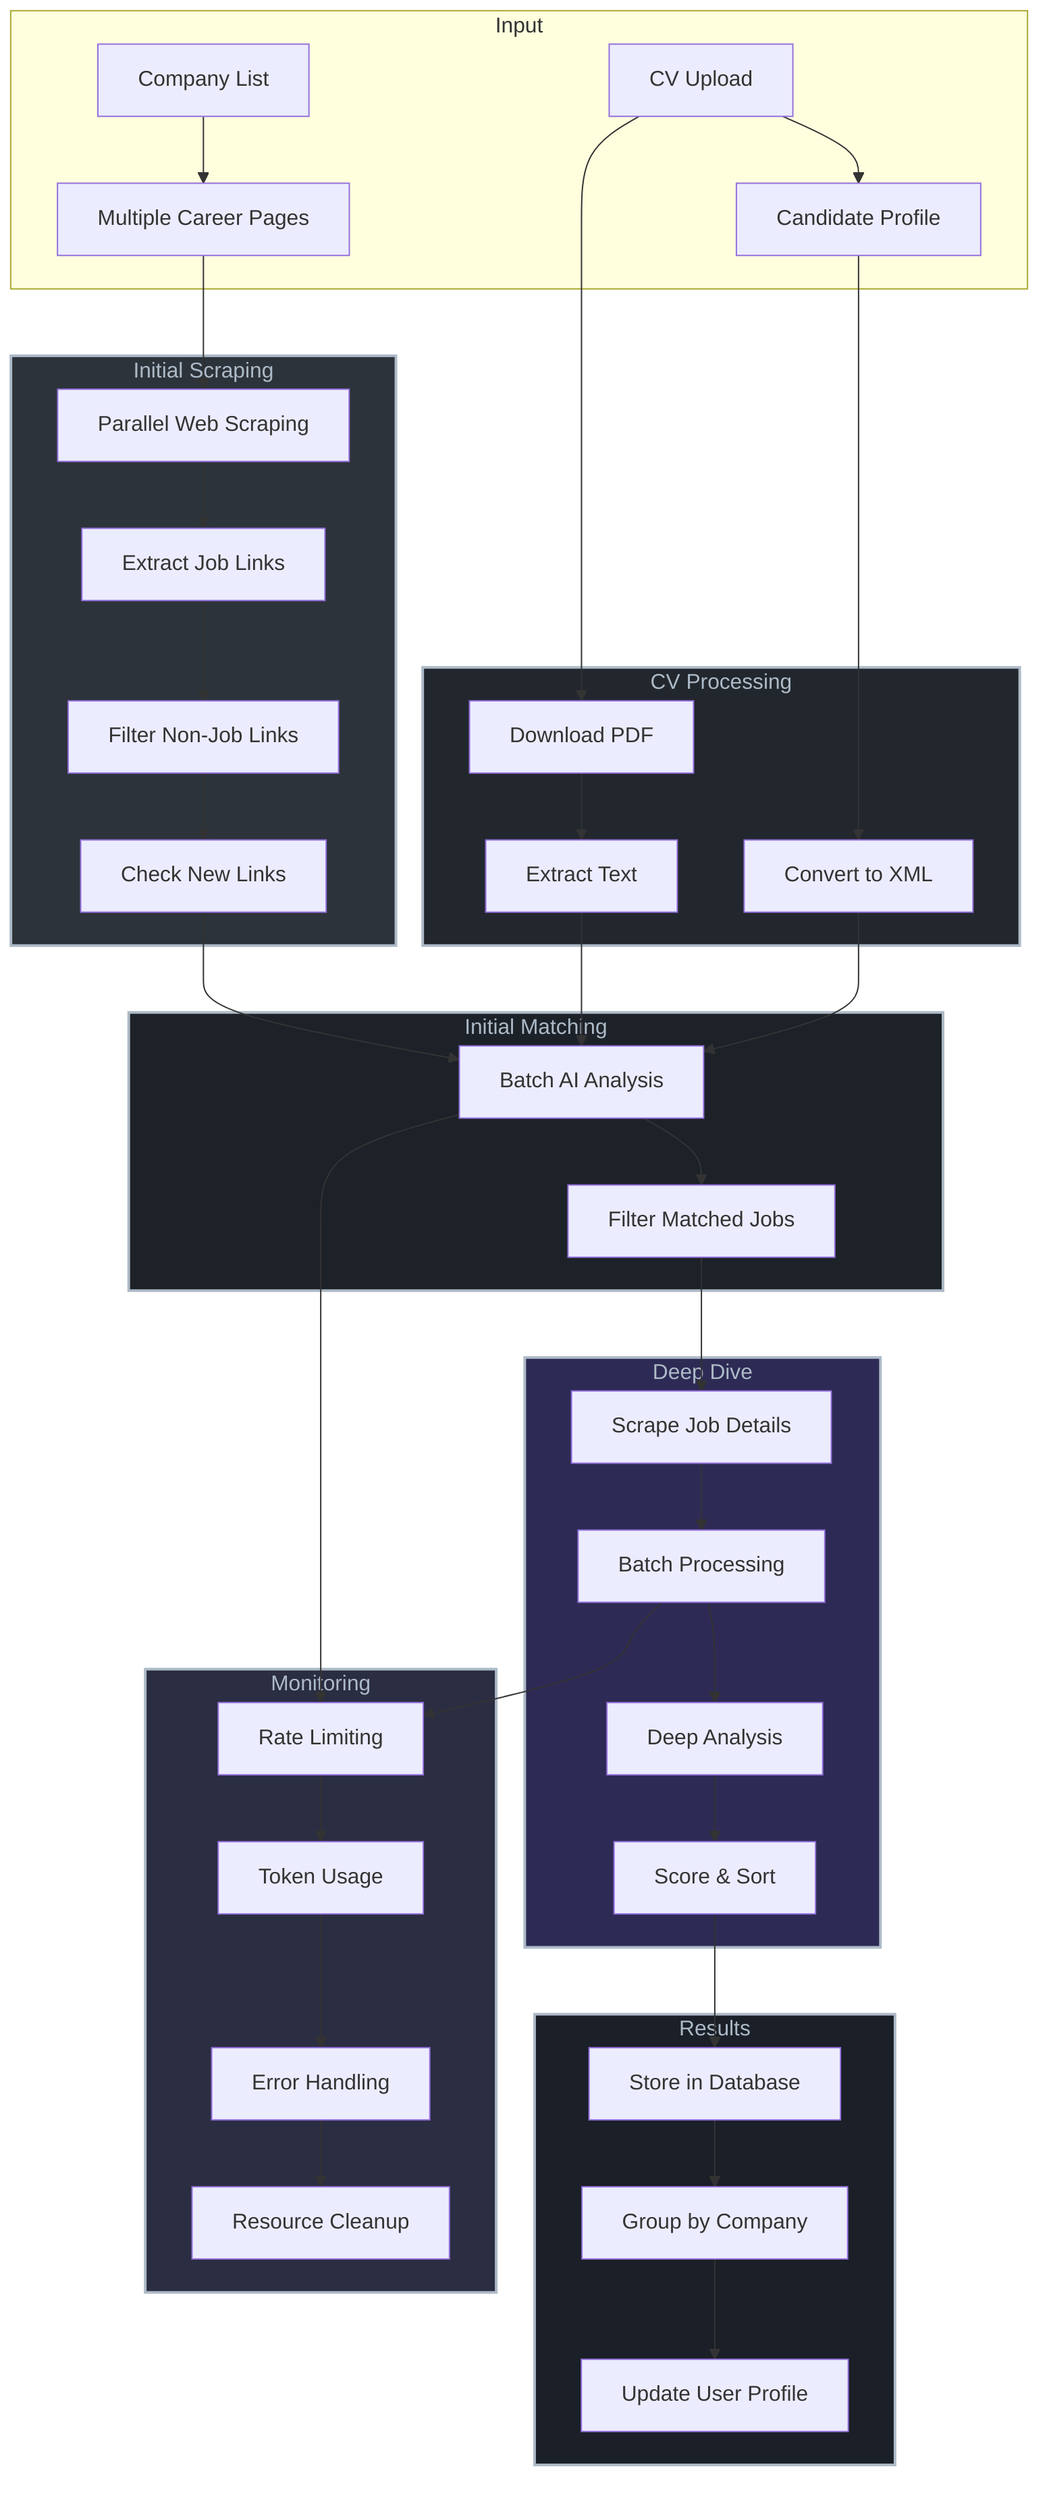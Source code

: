 graph TB
    subgraph Input
        A[CV Upload] --> B[Candidate Profile]
        C[Company List] --> D[Multiple Career Pages]
    end

    subgraph Phase1[Initial Scraping]
        D --> E[Parallel Web Scraping]
        E --> F[Extract Job Links]
        F --> G[Filter Non-Job Links]
        G --> H[Check New Links]
    end

    subgraph Phase2[CV Processing]
        A --> I[Download PDF]
        I --> J[Extract Text]
        B --> K[Convert to XML]
    end

    subgraph Phase3[Initial Matching]
        H --> L[Batch AI Analysis]
        J --> L
        K --> L
        L --> M[Filter Matched Jobs]
    end

    subgraph Phase4[Deep Dive]
        M --> N[Scrape Job Details]
        N --> O[Batch Processing]
        O --> P[Deep Analysis]
        P --> Q[Score & Sort]
    end

    subgraph Phase5[Results]
        Q --> R[Store in Database]
        R --> S[Group by Company]
        S --> T[Update User Profile]
    end

    subgraph Monitoring
        U[Rate Limiting]
        V[Token Usage]
        W[Error Handling]
        X[Resource Cleanup]
    end

    L --> U
    O --> U
    U --> V
    V --> W
    W --> X

    style Phase1 fill:#2d333b,stroke:#adbac7,stroke-width:2px,color:#adbac7
    style Phase2 fill:#22272e,stroke:#adbac7,stroke-width:2px,color:#adbac7
    style Phase3 fill:#1d2229,stroke:#adbac7,stroke-width:2px,color:#adbac7
    style Phase4 fill:#2d2b55,stroke:#adbac7,stroke-width:2px,color:#adbac7
    style Phase5 fill:#1a1f28,stroke:#adbac7,stroke-width:2px,color:#adbac7
    style Monitoring fill:#2b2d42,stroke:#adbac7,stroke-width:2px,color:#adbac7